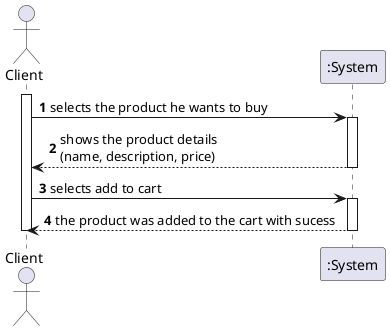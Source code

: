 @startuml
autonumber
actor "Client" as client

activate client
client -> ":System" : selects the product he wants to buy
activate ":System"
":System" --> client : shows the product details \n(name, description, price)
deactivate ":System"
client -> ":System" : selects add to cart
activate ":System"
":System" --> client : the product was added to the cart with sucess
deactivate ":System"
 
deactivate client

@enduml